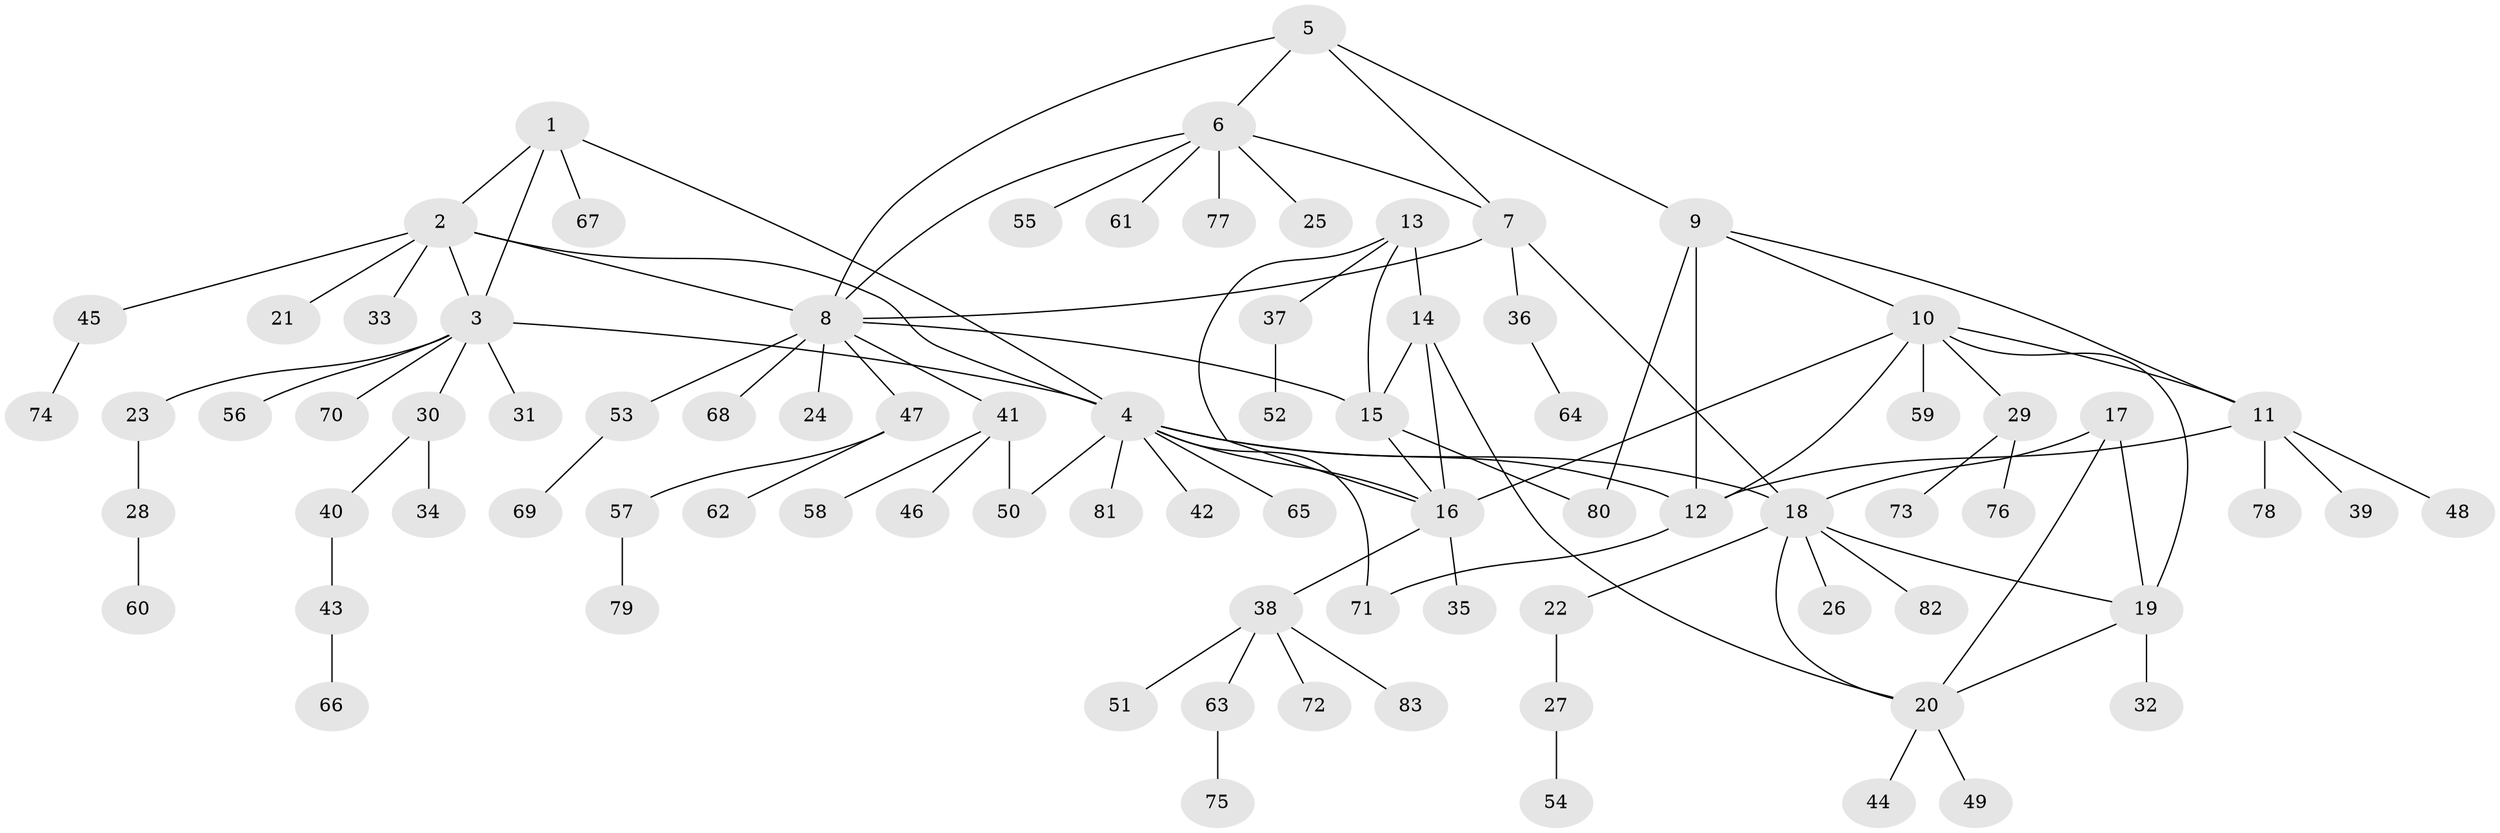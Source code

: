 // Generated by graph-tools (version 1.1) at 2025/15/03/09/25 04:15:56]
// undirected, 83 vertices, 106 edges
graph export_dot {
graph [start="1"]
  node [color=gray90,style=filled];
  1;
  2;
  3;
  4;
  5;
  6;
  7;
  8;
  9;
  10;
  11;
  12;
  13;
  14;
  15;
  16;
  17;
  18;
  19;
  20;
  21;
  22;
  23;
  24;
  25;
  26;
  27;
  28;
  29;
  30;
  31;
  32;
  33;
  34;
  35;
  36;
  37;
  38;
  39;
  40;
  41;
  42;
  43;
  44;
  45;
  46;
  47;
  48;
  49;
  50;
  51;
  52;
  53;
  54;
  55;
  56;
  57;
  58;
  59;
  60;
  61;
  62;
  63;
  64;
  65;
  66;
  67;
  68;
  69;
  70;
  71;
  72;
  73;
  74;
  75;
  76;
  77;
  78;
  79;
  80;
  81;
  82;
  83;
  1 -- 2;
  1 -- 3;
  1 -- 4;
  1 -- 67;
  2 -- 3;
  2 -- 4;
  2 -- 8;
  2 -- 21;
  2 -- 33;
  2 -- 45;
  3 -- 4;
  3 -- 23;
  3 -- 30;
  3 -- 31;
  3 -- 56;
  3 -- 70;
  4 -- 12;
  4 -- 16;
  4 -- 18;
  4 -- 42;
  4 -- 50;
  4 -- 65;
  4 -- 71;
  4 -- 81;
  5 -- 6;
  5 -- 7;
  5 -- 8;
  5 -- 9;
  6 -- 7;
  6 -- 8;
  6 -- 25;
  6 -- 55;
  6 -- 61;
  6 -- 77;
  7 -- 8;
  7 -- 18;
  7 -- 36;
  8 -- 15;
  8 -- 24;
  8 -- 41;
  8 -- 47;
  8 -- 53;
  8 -- 68;
  9 -- 10;
  9 -- 11;
  9 -- 12;
  9 -- 80;
  10 -- 11;
  10 -- 12;
  10 -- 16;
  10 -- 19;
  10 -- 29;
  10 -- 59;
  11 -- 12;
  11 -- 39;
  11 -- 48;
  11 -- 78;
  12 -- 71;
  13 -- 14;
  13 -- 15;
  13 -- 16;
  13 -- 37;
  14 -- 15;
  14 -- 16;
  14 -- 20;
  15 -- 16;
  15 -- 80;
  16 -- 35;
  16 -- 38;
  17 -- 18;
  17 -- 19;
  17 -- 20;
  18 -- 19;
  18 -- 20;
  18 -- 22;
  18 -- 26;
  18 -- 82;
  19 -- 20;
  19 -- 32;
  20 -- 44;
  20 -- 49;
  22 -- 27;
  23 -- 28;
  27 -- 54;
  28 -- 60;
  29 -- 73;
  29 -- 76;
  30 -- 34;
  30 -- 40;
  36 -- 64;
  37 -- 52;
  38 -- 51;
  38 -- 63;
  38 -- 72;
  38 -- 83;
  40 -- 43;
  41 -- 46;
  41 -- 50;
  41 -- 58;
  43 -- 66;
  45 -- 74;
  47 -- 57;
  47 -- 62;
  53 -- 69;
  57 -- 79;
  63 -- 75;
}
